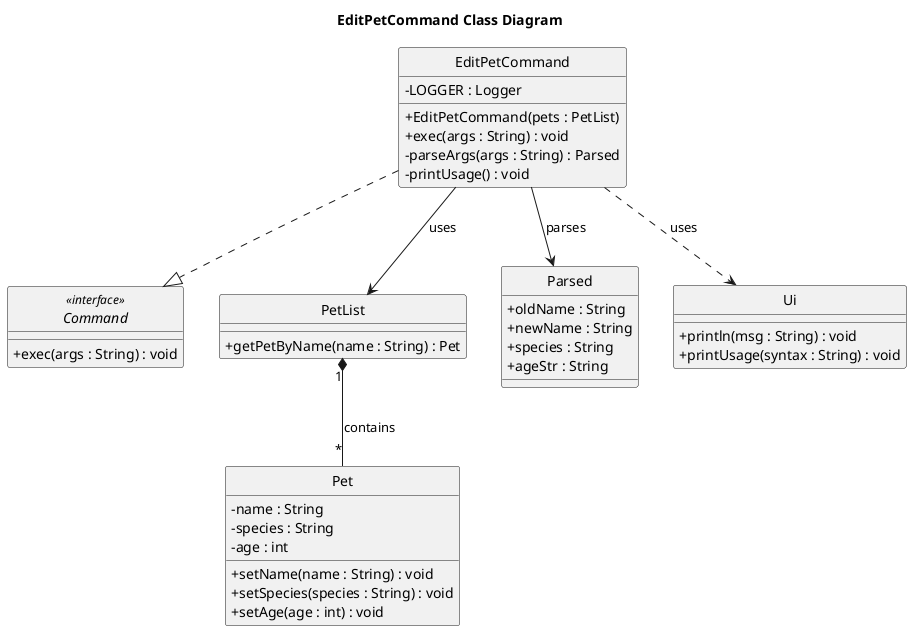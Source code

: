 @startuml
skinparam classAttributeIconSize 0
title EditPetCommand Class Diagram
hide circle

interface Command <<interface>>{
  +exec(args : String) : void
}

class EditPetCommand {
  -LOGGER : Logger
  +EditPetCommand(pets : PetList)
  +exec(args : String) : void
  -parseArgs(args : String) : Parsed
  -printUsage() : void
}

class PetList {
  +getPetByName(name : String) : Pet
}

class Pet {
  -name : String
  -species : String
  -age : int
  +setName(name : String) : void
  +setSpecies(species : String) : void
  +setAge(age : int) : void
}

class Parsed {
  +oldName : String
  +newName : String
  +species : String
  +ageStr : String
}

EditPetCommand ..|> Command
EditPetCommand --> PetList : uses
PetList "1" *-- "*" Pet : contains
EditPetCommand --> Parsed : parses
class Ui {
  +println(msg : String) : void
  +printUsage(syntax : String) : void
}
EditPetCommand ..> Ui : uses
@enduml